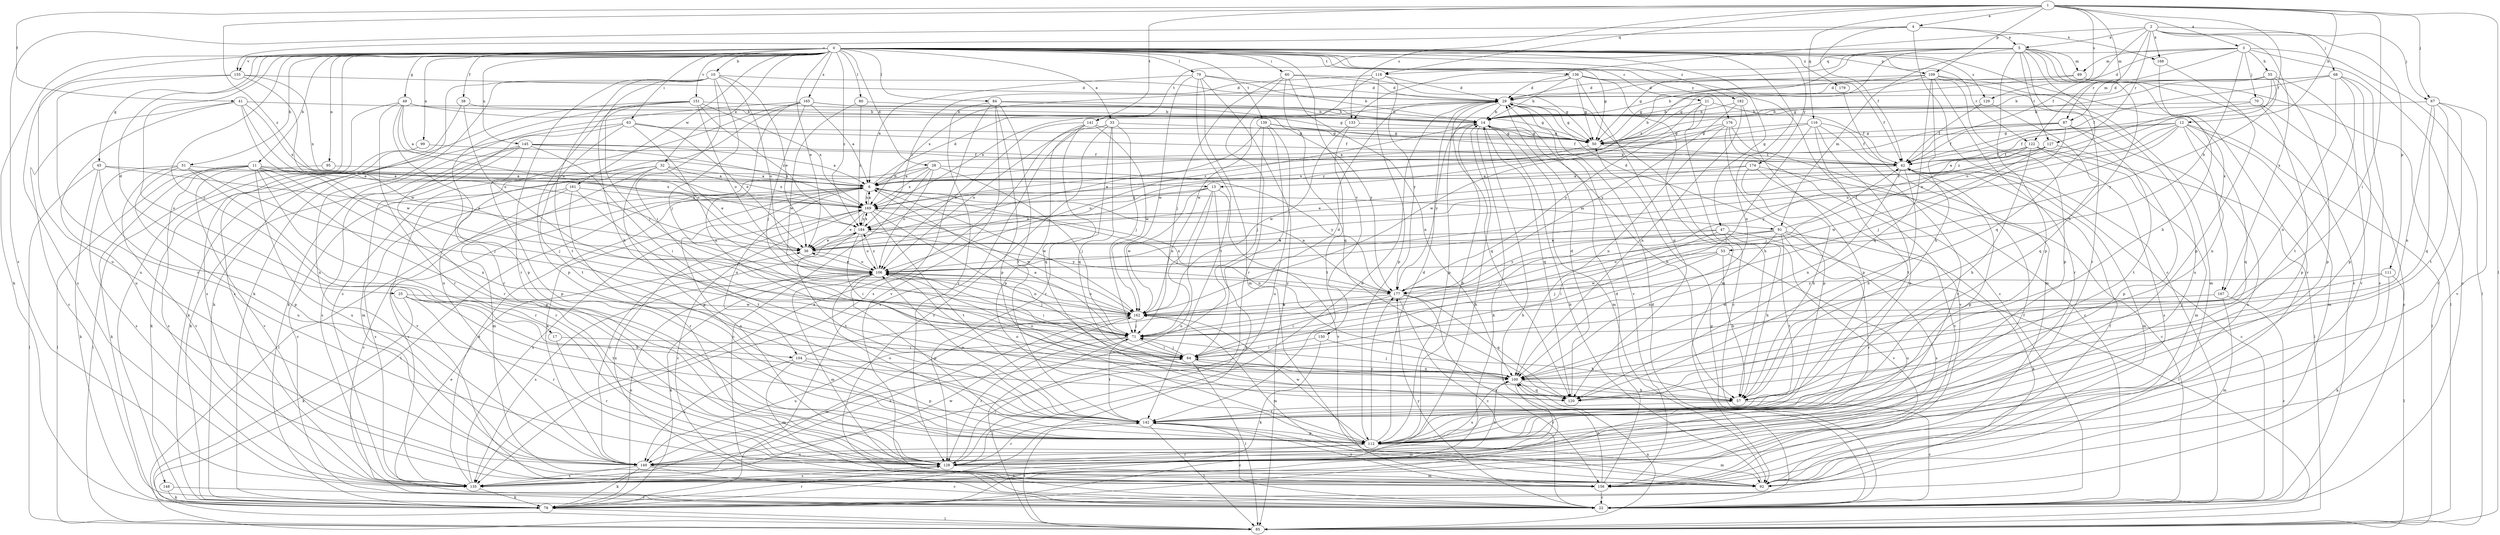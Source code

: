 strict digraph  {
0;
1;
2;
3;
4;
5;
6;
10;
11;
12;
13;
14;
17;
21;
22;
25;
28;
29;
32;
33;
36;
38;
41;
42;
45;
47;
49;
50;
51;
53;
55;
57;
60;
63;
64;
67;
68;
70;
71;
78;
79;
80;
84;
85;
87;
89;
91;
92;
95;
99;
100;
104;
106;
109;
111;
112;
116;
118;
120;
122;
127;
128;
129;
133;
135;
136;
139;
141;
142;
145;
148;
149;
150;
151;
155;
156;
161;
162;
165;
167;
168;
169;
174;
176;
177;
179;
182;
184;
0 -> 10  [label=b];
0 -> 11  [label=b];
0 -> 17  [label=c];
0 -> 21  [label=c];
0 -> 25  [label=d];
0 -> 28  [label=d];
0 -> 32  [label=e];
0 -> 33  [label=e];
0 -> 36  [label=e];
0 -> 38  [label=f];
0 -> 45  [label=g];
0 -> 47  [label=g];
0 -> 49  [label=g];
0 -> 50  [label=g];
0 -> 51  [label=h];
0 -> 60  [label=i];
0 -> 63  [label=i];
0 -> 78  [label=k];
0 -> 79  [label=l];
0 -> 80  [label=l];
0 -> 84  [label=l];
0 -> 95  [label=n];
0 -> 99  [label=n];
0 -> 100  [label=n];
0 -> 104  [label=o];
0 -> 109  [label=p];
0 -> 122  [label=r];
0 -> 129  [label=s];
0 -> 136  [label=t];
0 -> 139  [label=t];
0 -> 145  [label=u];
0 -> 148  [label=u];
0 -> 149  [label=u];
0 -> 150  [label=v];
0 -> 151  [label=v];
0 -> 155  [label=v];
0 -> 161  [label=w];
0 -> 165  [label=x];
0 -> 167  [label=x];
0 -> 174  [label=y];
0 -> 176  [label=y];
0 -> 179  [label=z];
0 -> 182  [label=z];
0 -> 184  [label=z];
1 -> 3  [label=a];
1 -> 4  [label=a];
1 -> 12  [label=b];
1 -> 41  [label=f];
1 -> 42  [label=f];
1 -> 64  [label=i];
1 -> 67  [label=j];
1 -> 85  [label=l];
1 -> 87  [label=m];
1 -> 109  [label=p];
1 -> 116  [label=q];
1 -> 118  [label=q];
1 -> 129  [label=s];
1 -> 133  [label=s];
1 -> 141  [label=t];
1 -> 184  [label=z];
2 -> 5  [label=a];
2 -> 42  [label=f];
2 -> 67  [label=j];
2 -> 68  [label=j];
2 -> 111  [label=p];
2 -> 122  [label=r];
2 -> 127  [label=r];
2 -> 133  [label=s];
2 -> 167  [label=x];
2 -> 168  [label=x];
3 -> 22  [label=c];
3 -> 29  [label=d];
3 -> 53  [label=h];
3 -> 55  [label=h];
3 -> 70  [label=j];
3 -> 85  [label=l];
3 -> 87  [label=m];
3 -> 89  [label=m];
3 -> 118  [label=q];
4 -> 5  [label=a];
4 -> 22  [label=c];
4 -> 42  [label=f];
4 -> 135  [label=s];
4 -> 155  [label=v];
4 -> 168  [label=x];
5 -> 13  [label=b];
5 -> 22  [label=c];
5 -> 50  [label=g];
5 -> 89  [label=m];
5 -> 91  [label=m];
5 -> 100  [label=n];
5 -> 112  [label=p];
5 -> 120  [label=q];
5 -> 127  [label=r];
5 -> 128  [label=r];
5 -> 141  [label=t];
5 -> 156  [label=v];
5 -> 169  [label=x];
6 -> 29  [label=d];
6 -> 85  [label=l];
6 -> 91  [label=m];
6 -> 100  [label=n];
6 -> 104  [label=o];
6 -> 135  [label=s];
6 -> 162  [label=w];
6 -> 169  [label=x];
10 -> 29  [label=d];
10 -> 36  [label=e];
10 -> 57  [label=h];
10 -> 64  [label=i];
10 -> 71  [label=j];
10 -> 78  [label=k];
10 -> 106  [label=o];
10 -> 128  [label=r];
10 -> 142  [label=t];
10 -> 149  [label=u];
11 -> 13  [label=b];
11 -> 71  [label=j];
11 -> 78  [label=k];
11 -> 85  [label=l];
11 -> 100  [label=n];
11 -> 112  [label=p];
11 -> 128  [label=r];
11 -> 135  [label=s];
11 -> 149  [label=u];
11 -> 156  [label=v];
11 -> 169  [label=x];
12 -> 36  [label=e];
12 -> 42  [label=f];
12 -> 50  [label=g];
12 -> 85  [label=l];
12 -> 92  [label=m];
12 -> 100  [label=n];
12 -> 106  [label=o];
12 -> 120  [label=q];
12 -> 184  [label=z];
13 -> 36  [label=e];
13 -> 71  [label=j];
13 -> 78  [label=k];
13 -> 149  [label=u];
13 -> 156  [label=v];
13 -> 162  [label=w];
13 -> 169  [label=x];
14 -> 50  [label=g];
14 -> 57  [label=h];
14 -> 78  [label=k];
14 -> 92  [label=m];
14 -> 120  [label=q];
14 -> 177  [label=y];
14 -> 184  [label=z];
17 -> 64  [label=i];
17 -> 128  [label=r];
21 -> 14  [label=b];
21 -> 42  [label=f];
21 -> 57  [label=h];
21 -> 162  [label=w];
21 -> 177  [label=y];
22 -> 29  [label=d];
22 -> 36  [label=e];
22 -> 50  [label=g];
22 -> 169  [label=x];
22 -> 177  [label=y];
25 -> 57  [label=h];
25 -> 78  [label=k];
25 -> 128  [label=r];
25 -> 142  [label=t];
25 -> 162  [label=w];
28 -> 6  [label=a];
28 -> 22  [label=c];
28 -> 71  [label=j];
28 -> 85  [label=l];
28 -> 106  [label=o];
28 -> 169  [label=x];
28 -> 177  [label=y];
29 -> 14  [label=b];
29 -> 22  [label=c];
29 -> 50  [label=g];
29 -> 112  [label=p];
29 -> 120  [label=q];
29 -> 156  [label=v];
29 -> 169  [label=x];
32 -> 6  [label=a];
32 -> 22  [label=c];
32 -> 36  [label=e];
32 -> 92  [label=m];
32 -> 112  [label=p];
32 -> 156  [label=v];
32 -> 169  [label=x];
33 -> 22  [label=c];
33 -> 50  [label=g];
33 -> 71  [label=j];
33 -> 106  [label=o];
33 -> 120  [label=q];
33 -> 128  [label=r];
33 -> 135  [label=s];
36 -> 106  [label=o];
38 -> 14  [label=b];
38 -> 106  [label=o];
38 -> 135  [label=s];
41 -> 14  [label=b];
41 -> 22  [label=c];
41 -> 36  [label=e];
41 -> 149  [label=u];
41 -> 162  [label=w];
41 -> 169  [label=x];
42 -> 6  [label=a];
42 -> 22  [label=c];
42 -> 57  [label=h];
42 -> 92  [label=m];
42 -> 100  [label=n];
42 -> 112  [label=p];
45 -> 6  [label=a];
45 -> 36  [label=e];
45 -> 78  [label=k];
45 -> 85  [label=l];
45 -> 112  [label=p];
47 -> 36  [label=e];
47 -> 57  [label=h];
47 -> 64  [label=i];
47 -> 85  [label=l];
47 -> 156  [label=v];
47 -> 177  [label=y];
49 -> 6  [label=a];
49 -> 14  [label=b];
49 -> 36  [label=e];
49 -> 50  [label=g];
49 -> 112  [label=p];
49 -> 128  [label=r];
49 -> 135  [label=s];
50 -> 42  [label=f];
50 -> 106  [label=o];
51 -> 6  [label=a];
51 -> 71  [label=j];
51 -> 128  [label=r];
51 -> 135  [label=s];
51 -> 149  [label=u];
51 -> 156  [label=v];
53 -> 57  [label=h];
53 -> 71  [label=j];
53 -> 106  [label=o];
53 -> 149  [label=u];
53 -> 162  [label=w];
55 -> 29  [label=d];
55 -> 50  [label=g];
55 -> 106  [label=o];
55 -> 112  [label=p];
55 -> 156  [label=v];
55 -> 177  [label=y];
57 -> 22  [label=c];
57 -> 64  [label=i];
57 -> 106  [label=o];
57 -> 142  [label=t];
60 -> 29  [label=d];
60 -> 50  [label=g];
60 -> 71  [label=j];
60 -> 100  [label=n];
60 -> 120  [label=q];
60 -> 128  [label=r];
63 -> 36  [label=e];
63 -> 42  [label=f];
63 -> 50  [label=g];
63 -> 78  [label=k];
63 -> 106  [label=o];
63 -> 128  [label=r];
63 -> 142  [label=t];
64 -> 6  [label=a];
64 -> 71  [label=j];
64 -> 85  [label=l];
64 -> 100  [label=n];
67 -> 14  [label=b];
67 -> 100  [label=n];
67 -> 120  [label=q];
67 -> 128  [label=r];
67 -> 142  [label=t];
67 -> 156  [label=v];
68 -> 14  [label=b];
68 -> 29  [label=d];
68 -> 42  [label=f];
68 -> 100  [label=n];
68 -> 112  [label=p];
68 -> 135  [label=s];
68 -> 142  [label=t];
70 -> 14  [label=b];
70 -> 22  [label=c];
70 -> 112  [label=p];
70 -> 184  [label=z];
71 -> 64  [label=i];
71 -> 128  [label=r];
71 -> 142  [label=t];
71 -> 149  [label=u];
78 -> 14  [label=b];
78 -> 85  [label=l];
78 -> 106  [label=o];
78 -> 128  [label=r];
78 -> 162  [label=w];
79 -> 6  [label=a];
79 -> 14  [label=b];
79 -> 29  [label=d];
79 -> 85  [label=l];
79 -> 92  [label=m];
79 -> 142  [label=t];
79 -> 162  [label=w];
80 -> 14  [label=b];
80 -> 162  [label=w];
80 -> 184  [label=z];
84 -> 14  [label=b];
84 -> 112  [label=p];
84 -> 128  [label=r];
84 -> 135  [label=s];
84 -> 142  [label=t];
84 -> 156  [label=v];
84 -> 177  [label=y];
85 -> 71  [label=j];
85 -> 100  [label=n];
85 -> 142  [label=t];
87 -> 6  [label=a];
87 -> 42  [label=f];
87 -> 50  [label=g];
87 -> 71  [label=j];
87 -> 135  [label=s];
87 -> 142  [label=t];
89 -> 29  [label=d];
89 -> 50  [label=g];
89 -> 85  [label=l];
91 -> 29  [label=d];
91 -> 36  [label=e];
91 -> 42  [label=f];
91 -> 71  [label=j];
91 -> 78  [label=k];
91 -> 100  [label=n];
91 -> 106  [label=o];
91 -> 128  [label=r];
91 -> 135  [label=s];
91 -> 142  [label=t];
92 -> 14  [label=b];
92 -> 42  [label=f];
95 -> 6  [label=a];
95 -> 85  [label=l];
99 -> 42  [label=f];
99 -> 78  [label=k];
100 -> 57  [label=h];
100 -> 71  [label=j];
100 -> 106  [label=o];
100 -> 120  [label=q];
100 -> 128  [label=r];
100 -> 149  [label=u];
104 -> 29  [label=d];
104 -> 92  [label=m];
104 -> 100  [label=n];
104 -> 112  [label=p];
104 -> 149  [label=u];
106 -> 36  [label=e];
106 -> 64  [label=i];
106 -> 71  [label=j];
106 -> 78  [label=k];
106 -> 92  [label=m];
106 -> 112  [label=p];
106 -> 135  [label=s];
106 -> 177  [label=y];
106 -> 184  [label=z];
109 -> 14  [label=b];
109 -> 29  [label=d];
109 -> 50  [label=g];
109 -> 57  [label=h];
109 -> 92  [label=m];
109 -> 112  [label=p];
109 -> 120  [label=q];
109 -> 128  [label=r];
109 -> 149  [label=u];
111 -> 71  [label=j];
111 -> 78  [label=k];
111 -> 85  [label=l];
111 -> 177  [label=y];
112 -> 14  [label=b];
112 -> 29  [label=d];
112 -> 92  [label=m];
112 -> 106  [label=o];
112 -> 128  [label=r];
112 -> 149  [label=u];
112 -> 162  [label=w];
112 -> 177  [label=y];
116 -> 6  [label=a];
116 -> 42  [label=f];
116 -> 50  [label=g];
116 -> 64  [label=i];
116 -> 112  [label=p];
116 -> 128  [label=r];
116 -> 142  [label=t];
118 -> 29  [label=d];
118 -> 112  [label=p];
118 -> 162  [label=w];
118 -> 177  [label=y];
118 -> 184  [label=z];
120 -> 29  [label=d];
122 -> 42  [label=f];
122 -> 57  [label=h];
122 -> 71  [label=j];
122 -> 85  [label=l];
122 -> 92  [label=m];
122 -> 135  [label=s];
122 -> 169  [label=x];
127 -> 6  [label=a];
127 -> 42  [label=f];
127 -> 112  [label=p];
127 -> 162  [label=w];
127 -> 177  [label=y];
128 -> 6  [label=a];
128 -> 29  [label=d];
128 -> 64  [label=i];
128 -> 92  [label=m];
128 -> 100  [label=n];
128 -> 135  [label=s];
129 -> 14  [label=b];
129 -> 42  [label=f];
129 -> 120  [label=q];
133 -> 50  [label=g];
133 -> 142  [label=t];
133 -> 162  [label=w];
135 -> 6  [label=a];
135 -> 14  [label=b];
135 -> 78  [label=k];
135 -> 162  [label=w];
135 -> 169  [label=x];
136 -> 14  [label=b];
136 -> 22  [label=c];
136 -> 29  [label=d];
136 -> 42  [label=f];
136 -> 50  [label=g];
136 -> 92  [label=m];
136 -> 120  [label=q];
136 -> 169  [label=x];
139 -> 36  [label=e];
139 -> 42  [label=f];
139 -> 50  [label=g];
139 -> 64  [label=i];
139 -> 71  [label=j];
139 -> 149  [label=u];
141 -> 50  [label=g];
141 -> 106  [label=o];
141 -> 112  [label=p];
141 -> 120  [label=q];
141 -> 135  [label=s];
141 -> 162  [label=w];
142 -> 22  [label=c];
142 -> 85  [label=l];
142 -> 92  [label=m];
142 -> 106  [label=o];
142 -> 112  [label=p];
142 -> 128  [label=r];
145 -> 6  [label=a];
145 -> 42  [label=f];
145 -> 64  [label=i];
145 -> 78  [label=k];
145 -> 92  [label=m];
145 -> 112  [label=p];
145 -> 135  [label=s];
145 -> 169  [label=x];
148 -> 22  [label=c];
148 -> 78  [label=k];
149 -> 6  [label=a];
149 -> 22  [label=c];
149 -> 42  [label=f];
149 -> 78  [label=k];
149 -> 135  [label=s];
149 -> 156  [label=v];
149 -> 184  [label=z];
150 -> 57  [label=h];
150 -> 64  [label=i];
150 -> 78  [label=k];
151 -> 14  [label=b];
151 -> 71  [label=j];
151 -> 78  [label=k];
151 -> 106  [label=o];
151 -> 112  [label=p];
151 -> 128  [label=r];
151 -> 169  [label=x];
151 -> 184  [label=z];
155 -> 29  [label=d];
155 -> 128  [label=r];
155 -> 135  [label=s];
155 -> 162  [label=w];
155 -> 169  [label=x];
156 -> 22  [label=c];
156 -> 29  [label=d];
156 -> 100  [label=n];
156 -> 142  [label=t];
161 -> 22  [label=c];
161 -> 128  [label=r];
161 -> 135  [label=s];
161 -> 142  [label=t];
161 -> 169  [label=x];
162 -> 71  [label=j];
162 -> 92  [label=m];
162 -> 106  [label=o];
162 -> 135  [label=s];
165 -> 6  [label=a];
165 -> 14  [label=b];
165 -> 50  [label=g];
165 -> 71  [label=j];
165 -> 78  [label=k];
165 -> 100  [label=n];
165 -> 135  [label=s];
165 -> 149  [label=u];
167 -> 22  [label=c];
167 -> 92  [label=m];
167 -> 162  [label=w];
168 -> 57  [label=h];
168 -> 112  [label=p];
169 -> 6  [label=a];
169 -> 22  [label=c];
169 -> 36  [label=e];
169 -> 100  [label=n];
169 -> 142  [label=t];
169 -> 162  [label=w];
169 -> 184  [label=z];
174 -> 6  [label=a];
174 -> 22  [label=c];
174 -> 36  [label=e];
174 -> 57  [label=h];
174 -> 156  [label=v];
176 -> 22  [label=c];
176 -> 50  [label=g];
176 -> 100  [label=n];
176 -> 112  [label=p];
176 -> 156  [label=v];
176 -> 184  [label=z];
177 -> 6  [label=a];
177 -> 22  [label=c];
177 -> 64  [label=i];
177 -> 120  [label=q];
177 -> 156  [label=v];
177 -> 162  [label=w];
177 -> 169  [label=x];
179 -> 92  [label=m];
182 -> 14  [label=b];
182 -> 100  [label=n];
182 -> 112  [label=p];
182 -> 177  [label=y];
184 -> 36  [label=e];
184 -> 64  [label=i];
184 -> 106  [label=o];
184 -> 142  [label=t];
184 -> 169  [label=x];
184 -> 177  [label=y];
}
